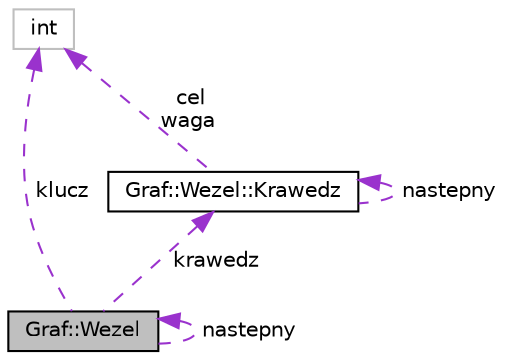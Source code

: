 digraph G
{
  edge [fontname="Helvetica",fontsize="10",labelfontname="Helvetica",labelfontsize="10"];
  node [fontname="Helvetica",fontsize="10",shape=record];
  Node1 [label="Graf::Wezel",height=0.2,width=0.4,color="black", fillcolor="grey75", style="filled" fontcolor="black"];
  Node1 -> Node1 [dir="back",color="darkorchid3",fontsize="10",style="dashed",label=" nastepny" ,fontname="Helvetica"];
  Node2 -> Node1 [dir="back",color="darkorchid3",fontsize="10",style="dashed",label=" krawedz" ,fontname="Helvetica"];
  Node2 [label="Graf::Wezel::Krawedz",height=0.2,width=0.4,color="black", fillcolor="white", style="filled",URL="$class_graf_1_1_wezel_1_1_krawedz.html",tooltip="Deklaracja klasy Krawedz w klasie Wezel, w klasie Graf."];
  Node2 -> Node2 [dir="back",color="darkorchid3",fontsize="10",style="dashed",label=" nastepny" ,fontname="Helvetica"];
  Node3 -> Node2 [dir="back",color="darkorchid3",fontsize="10",style="dashed",label=" cel\nwaga" ,fontname="Helvetica"];
  Node3 [label="int",height=0.2,width=0.4,color="grey75", fillcolor="white", style="filled"];
  Node3 -> Node1 [dir="back",color="darkorchid3",fontsize="10",style="dashed",label=" klucz" ,fontname="Helvetica"];
}
